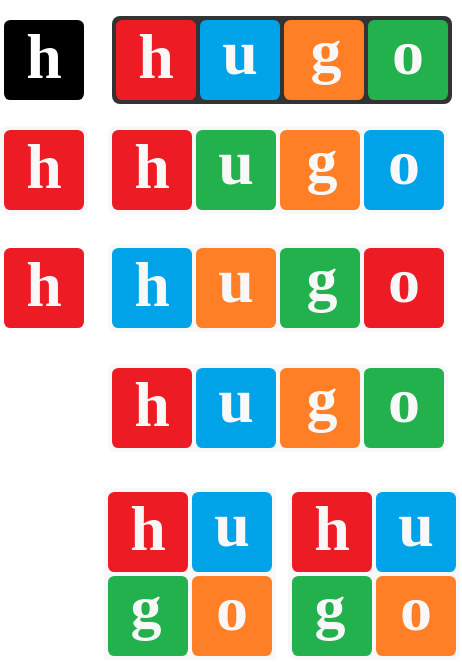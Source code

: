 <mxfile version="20.0.4" type="device" pages="2"><diagram id="N1BwHoXB3Q79B6yvPaB_" name="Page-1"><mxGraphModel dx="1456" dy="875" grid="1" gridSize="2" guides="1" tooltips="1" connect="1" arrows="1" fold="1" page="1" pageScale="1" pageWidth="850" pageHeight="1100" math="0" shadow="0"><root><mxCell id="0"/><mxCell id="1" parent="0"/><mxCell id="4d_CrVasOaHMivRRPr04-2" value="" style="rounded=1;whiteSpace=wrap;html=1;strokeWidth=1;strokeColor=none;arcSize=9;fillColor=#F8F8F8;" vertex="1" parent="1"><mxGeometry x="481" y="674" width="50" height="48" as="geometry"/></mxCell><mxCell id="4d_CrVasOaHMivRRPr04-3" value="" style="rounded=1;whiteSpace=wrap;html=1;strokeWidth=1;strokeColor=none;arcSize=9;fillColor=#F8F8F8;" vertex="1" parent="1"><mxGeometry x="446" y="712" width="50" height="48" as="geometry"/></mxCell><mxCell id="4d_CrVasOaHMivRRPr04-4" value="" style="rounded=1;whiteSpace=wrap;html=1;strokeWidth=1;strokeColor=none;arcSize=9;fillColor=#F8F8F8;" vertex="1" parent="1"><mxGeometry x="482" y="712" width="50" height="48" as="geometry"/></mxCell><mxCell id="4d_CrVasOaHMivRRPr04-5" value="" style="rounded=1;whiteSpace=wrap;html=1;strokeWidth=1;strokeColor=none;arcSize=9;fillColor=#F8F8F8;" vertex="1" parent="1"><mxGeometry x="482" y="674" width="50" height="48" as="geometry"/></mxCell><mxCell id="4d_CrVasOaHMivRRPr04-6" value="" style="rounded=1;whiteSpace=wrap;html=1;strokeWidth=1;strokeColor=none;arcSize=9;fillColor=#F8F8F8;" vertex="1" parent="1"><mxGeometry x="302" y="493" width="44" height="44" as="geometry"/></mxCell><mxCell id="4d_CrVasOaHMivRRPr04-7" value="" style="rounded=1;whiteSpace=wrap;html=1;strokeWidth=1;strokeColor=none;arcSize=9;fillColor=#F8F8F8;" vertex="1" parent="1"><mxGeometry x="356" y="552" width="170" height="44" as="geometry"/></mxCell><mxCell id="4d_CrVasOaHMivRRPr04-8" value="" style="rounded=1;whiteSpace=wrap;html=1;strokeWidth=1;strokeColor=none;arcSize=8;fillColor=#00A2E8;" vertex="1" parent="1"><mxGeometry x="358" y="554" width="40" height="40" as="geometry"/></mxCell><mxCell id="4d_CrVasOaHMivRRPr04-9" value="" style="rounded=1;whiteSpace=wrap;html=1;fillColor=#FF7F27;strokeColor=none;arcSize=8;" vertex="1" parent="1"><mxGeometry x="400" y="554" width="40" height="40" as="geometry"/></mxCell><mxCell id="4d_CrVasOaHMivRRPr04-10" value="&lt;font face=&quot;Segoe Print&quot; size=&quot;1&quot; color=&quot;#f8f8f8&quot;&gt;&lt;b style=&quot;line-height: 100% ; font-size: 32px&quot;&gt;u&lt;/b&gt;&lt;/font&gt;" style="text;html=1;strokeColor=none;fillColor=none;align=center;verticalAlign=middle;whiteSpace=wrap;rounded=0;" vertex="1" parent="1"><mxGeometry x="400" y="544" width="40" height="50" as="geometry"/></mxCell><mxCell id="4d_CrVasOaHMivRRPr04-11" value="&lt;font face=&quot;Segoe Print&quot; size=&quot;1&quot; color=&quot;#f8f8f8&quot;&gt;&lt;b style=&quot;line-height: 100% ; font-size: 32px&quot;&gt;h&lt;/b&gt;&lt;/font&gt;" style="text;html=1;strokeColor=none;align=center;verticalAlign=middle;whiteSpace=wrap;rounded=0;arcSize=25;" vertex="1" parent="1"><mxGeometry x="358" y="552" width="40" height="38" as="geometry"/></mxCell><mxCell id="4d_CrVasOaHMivRRPr04-12" value="" style="rounded=1;whiteSpace=wrap;html=1;strokeWidth=1;fillColor=#333333;strokeColor=none;arcSize=9;" vertex="1" parent="1"><mxGeometry x="358" y="438" width="170" height="44" as="geometry"/></mxCell><mxCell id="4d_CrVasOaHMivRRPr04-13" value="" style="rounded=1;whiteSpace=wrap;html=1;strokeColor=none;arcSize=8;fillColor=#00A2E8;" vertex="1" parent="1"><mxGeometry x="402" y="440" width="40" height="40" as="geometry"/></mxCell><mxCell id="4d_CrVasOaHMivRRPr04-14" value="" style="rounded=1;whiteSpace=wrap;html=1;strokeColor=none;arcSize=8;fillColor=#FF7F27;" vertex="1" parent="1"><mxGeometry x="444" y="440" width="40" height="40" as="geometry"/></mxCell><mxCell id="4d_CrVasOaHMivRRPr04-15" value="" style="rounded=1;whiteSpace=wrap;html=1;strokeColor=none;arcSize=8;fillColor=#22B14C;" vertex="1" parent="1"><mxGeometry x="486" y="440" width="40" height="40" as="geometry"/></mxCell><mxCell id="4d_CrVasOaHMivRRPr04-16" value="" style="rounded=1;whiteSpace=wrap;html=1;strokeWidth=1;strokeColor=none;arcSize=8;fillColor=#ED1C24;" vertex="1" parent="1"><mxGeometry x="360" y="440" width="40" height="40" as="geometry"/></mxCell><mxCell id="4d_CrVasOaHMivRRPr04-17" value="&lt;font face=&quot;Segoe Print&quot; size=&quot;1&quot;&gt;&lt;b style=&quot;line-height: 100% ; font-size: 32px&quot;&gt;o&lt;/b&gt;&lt;/font&gt;" style="text;html=1;strokeColor=none;fillColor=none;align=center;verticalAlign=middle;whiteSpace=wrap;rounded=0;fontColor=#F8F8F8;" vertex="1" parent="1"><mxGeometry x="486" y="430" width="40" height="50" as="geometry"/></mxCell><mxCell id="4d_CrVasOaHMivRRPr04-18" value="&lt;font face=&quot;Segoe Print&quot; size=&quot;1&quot;&gt;&lt;b style=&quot;line-height: 100% ; font-size: 31px&quot;&gt;g&lt;/b&gt;&lt;/font&gt;" style="text;html=1;strokeColor=none;fillColor=none;align=center;verticalAlign=middle;whiteSpace=wrap;rounded=0;fontColor=#F8F8F8;" vertex="1" parent="1"><mxGeometry x="446" y="432" width="38" height="46" as="geometry"/></mxCell><mxCell id="4d_CrVasOaHMivRRPr04-19" value="&lt;font face=&quot;Segoe Print&quot; size=&quot;1&quot;&gt;&lt;b style=&quot;line-height: 100% ; font-size: 32px&quot;&gt;u&lt;/b&gt;&lt;/font&gt;" style="text;html=1;strokeColor=none;fillColor=none;align=center;verticalAlign=middle;whiteSpace=wrap;rounded=0;fontColor=#F8F8F8;" vertex="1" parent="1"><mxGeometry x="402" y="430" width="40" height="50" as="geometry"/></mxCell><mxCell id="4d_CrVasOaHMivRRPr04-20" value="&lt;font face=&quot;Segoe Print&quot; size=&quot;1&quot;&gt;&lt;b style=&quot;line-height: 100% ; font-size: 32px&quot;&gt;h&lt;/b&gt;&lt;/font&gt;" style="text;html=1;strokeColor=none;align=center;verticalAlign=middle;whiteSpace=wrap;rounded=0;fontColor=#F8F8F8;" vertex="1" parent="1"><mxGeometry x="360" y="438" width="40" height="38" as="geometry"/></mxCell><mxCell id="4d_CrVasOaHMivRRPr04-21" value="" style="rounded=1;whiteSpace=wrap;html=1;strokeColor=none;fillColor=#ED1c24;glass=0;arcSize=8;" vertex="1" parent="1"><mxGeometry x="484" y="554" width="40" height="40" as="geometry"/></mxCell><mxCell id="4d_CrVasOaHMivRRPr04-22" value="" style="rounded=1;whiteSpace=wrap;html=1;strokeColor=none;fillColor=#22B14c;arcSize=8;" vertex="1" parent="1"><mxGeometry x="442" y="554" width="40" height="40" as="geometry"/></mxCell><mxCell id="4d_CrVasOaHMivRRPr04-23" value="&lt;font face=&quot;Segoe Print&quot; size=&quot;1&quot; color=&quot;#f8f8f8&quot;&gt;&lt;b style=&quot;line-height: 100% ; font-size: 32px&quot;&gt;o&lt;/b&gt;&lt;/font&gt;" style="text;html=1;strokeColor=none;fillColor=none;align=center;verticalAlign=middle;whiteSpace=wrap;rounded=0;" vertex="1" parent="1"><mxGeometry x="484" y="544" width="40" height="50" as="geometry"/></mxCell><mxCell id="4d_CrVasOaHMivRRPr04-24" value="&lt;font face=&quot;Segoe Print&quot; size=&quot;1&quot; color=&quot;#f8f8f8&quot;&gt;&lt;b style=&quot;line-height: 100% ; font-size: 31px&quot;&gt;g&lt;/b&gt;&lt;/font&gt;" style="text;html=1;strokeColor=none;fillColor=none;align=center;verticalAlign=middle;whiteSpace=wrap;rounded=0;" vertex="1" parent="1"><mxGeometry x="444" y="546" width="38" height="46" as="geometry"/></mxCell><mxCell id="4d_CrVasOaHMivRRPr04-25" value="" style="rounded=1;whiteSpace=wrap;html=1;strokeWidth=1;strokeColor=none;fillColor=#000000;arcSize=8;" vertex="1" parent="1"><mxGeometry x="304" y="440" width="40" height="40" as="geometry"/></mxCell><mxCell id="4d_CrVasOaHMivRRPr04-26" value="&lt;font face=&quot;Segoe Print&quot; color=&quot;#ffffff&quot; size=&quot;1&quot;&gt;&lt;b style=&quot;line-height: 100% ; font-size: 32px&quot;&gt;h&lt;/b&gt;&lt;/font&gt;" style="text;html=1;strokeColor=none;align=center;verticalAlign=middle;whiteSpace=wrap;rounded=0;" vertex="1" parent="1"><mxGeometry x="304" y="438" width="40" height="38" as="geometry"/></mxCell><mxCell id="4d_CrVasOaHMivRRPr04-27" value="" style="rounded=1;whiteSpace=wrap;html=1;strokeWidth=1;strokeColor=none;arcSize=8;fillColor=#ED1C24;" vertex="1" parent="1"><mxGeometry x="304" y="495" width="40" height="40" as="geometry"/></mxCell><mxCell id="4d_CrVasOaHMivRRPr04-28" value="&lt;font face=&quot;Segoe Print&quot; size=&quot;1&quot; color=&quot;#f8f8f8&quot;&gt;&lt;b style=&quot;line-height: 100% ; font-size: 32px&quot;&gt;h&lt;/b&gt;&lt;/font&gt;" style="text;html=1;strokeColor=none;align=center;verticalAlign=middle;whiteSpace=wrap;rounded=0;" vertex="1" parent="1"><mxGeometry x="304" y="493" width="40" height="38" as="geometry"/></mxCell><mxCell id="4d_CrVasOaHMivRRPr04-29" value="" style="rounded=1;whiteSpace=wrap;html=1;strokeWidth=1;strokeColor=none;arcSize=9;fillColor=#F8F8F8;" vertex="1" parent="1"><mxGeometry x="356" y="493" width="170" height="44" as="geometry"/></mxCell><mxCell id="4d_CrVasOaHMivRRPr04-30" value="" style="rounded=1;whiteSpace=wrap;html=1;strokeColor=none;arcSize=8;fillColor=#00A2E8;" vertex="1" parent="1"><mxGeometry x="484" y="495" width="40" height="40" as="geometry"/></mxCell><mxCell id="4d_CrVasOaHMivRRPr04-31" value="" style="rounded=1;whiteSpace=wrap;html=1;strokeColor=none;arcSize=8;fillColor=#FF7F27;" vertex="1" parent="1"><mxGeometry x="442" y="495" width="40" height="40" as="geometry"/></mxCell><mxCell id="4d_CrVasOaHMivRRPr04-32" value="" style="rounded=1;whiteSpace=wrap;html=1;strokeColor=none;arcSize=8;fillColor=#22B14C;" vertex="1" parent="1"><mxGeometry x="400" y="495" width="40" height="40" as="geometry"/></mxCell><mxCell id="4d_CrVasOaHMivRRPr04-33" value="" style="rounded=1;whiteSpace=wrap;html=1;strokeWidth=1;strokeColor=none;arcSize=8;fillColor=#ED1C24;" vertex="1" parent="1"><mxGeometry x="358" y="495" width="40" height="40" as="geometry"/></mxCell><mxCell id="4d_CrVasOaHMivRRPr04-34" value="&lt;font face=&quot;Segoe Print&quot; size=&quot;1&quot; color=&quot;#f8f8f8&quot;&gt;&lt;b style=&quot;line-height: 100% ; font-size: 32px&quot;&gt;o&lt;/b&gt;&lt;/font&gt;" style="text;html=1;strokeColor=none;fillColor=none;align=center;verticalAlign=middle;whiteSpace=wrap;rounded=0;" vertex="1" parent="1"><mxGeometry x="484" y="485" width="40" height="50" as="geometry"/></mxCell><mxCell id="4d_CrVasOaHMivRRPr04-35" value="&lt;font face=&quot;Segoe Print&quot; size=&quot;1&quot; color=&quot;#f8f8f8&quot;&gt;&lt;b style=&quot;line-height: 100% ; font-size: 31px&quot;&gt;g&lt;/b&gt;&lt;/font&gt;" style="text;html=1;strokeColor=none;fillColor=none;align=center;verticalAlign=middle;whiteSpace=wrap;rounded=0;" vertex="1" parent="1"><mxGeometry x="444" y="487" width="38" height="46" as="geometry"/></mxCell><mxCell id="4d_CrVasOaHMivRRPr04-36" value="&lt;font face=&quot;Segoe Print&quot; size=&quot;1&quot; color=&quot;#f8f8f8&quot;&gt;&lt;b style=&quot;line-height: 100% ; font-size: 32px&quot;&gt;u&lt;/b&gt;&lt;/font&gt;" style="text;html=1;strokeColor=none;fillColor=none;align=center;verticalAlign=middle;whiteSpace=wrap;rounded=0;" vertex="1" parent="1"><mxGeometry x="400" y="485" width="40" height="50" as="geometry"/></mxCell><mxCell id="4d_CrVasOaHMivRRPr04-37" value="&lt;font face=&quot;Segoe Print&quot; size=&quot;1&quot; color=&quot;#f8f8f8&quot;&gt;&lt;b style=&quot;line-height: 100% ; font-size: 32px&quot;&gt;h&lt;/b&gt;&lt;/font&gt;" style="text;html=1;strokeColor=none;align=center;verticalAlign=middle;whiteSpace=wrap;rounded=0;" vertex="1" parent="1"><mxGeometry x="358" y="493" width="40" height="38" as="geometry"/></mxCell><mxCell id="4d_CrVasOaHMivRRPr04-38" value="" style="rounded=0;whiteSpace=wrap;html=1;strokeWidth=1;strokeColor=none;arcSize=9;fillColor=#F8F8F8;" vertex="1" parent="1"><mxGeometry x="354" y="674" width="86" height="86" as="geometry"/></mxCell><mxCell id="4d_CrVasOaHMivRRPr04-39" value="" style="rounded=1;whiteSpace=wrap;html=1;strokeColor=none;arcSize=8;fillColor=#FF7F27;" vertex="1" parent="1"><mxGeometry x="398" y="718" width="40" height="40" as="geometry"/></mxCell><mxCell id="4d_CrVasOaHMivRRPr04-40" value="" style="rounded=1;whiteSpace=wrap;html=1;strokeColor=none;arcSize=8;fillColor=#00A2E8;" vertex="1" parent="1"><mxGeometry x="398" y="676" width="40" height="40" as="geometry"/></mxCell><mxCell id="4d_CrVasOaHMivRRPr04-41" value="" style="rounded=1;whiteSpace=wrap;html=1;strokeColor=none;arcSize=8;fillColor=#22B14C;" vertex="1" parent="1"><mxGeometry x="356" y="718" width="40" height="40" as="geometry"/></mxCell><mxCell id="4d_CrVasOaHMivRRPr04-42" value="" style="rounded=1;whiteSpace=wrap;html=1;strokeWidth=1;strokeColor=none;arcSize=8;fillColor=#ED1C24;" vertex="1" parent="1"><mxGeometry x="356" y="676" width="40" height="40" as="geometry"/></mxCell><mxCell id="4d_CrVasOaHMivRRPr04-43" value="&lt;font face=&quot;Segoe Print&quot; size=&quot;1&quot; color=&quot;#f8f8f8&quot;&gt;&lt;b style=&quot;line-height: 100% ; font-size: 32px&quot;&gt;o&lt;/b&gt;&lt;/font&gt;" style="text;html=1;strokeColor=none;fillColor=none;align=center;verticalAlign=middle;whiteSpace=wrap;rounded=0;" vertex="1" parent="1"><mxGeometry x="398" y="708" width="40" height="50" as="geometry"/></mxCell><mxCell id="4d_CrVasOaHMivRRPr04-44" value="&lt;font face=&quot;Segoe Print&quot; size=&quot;1&quot; color=&quot;#f8f8f8&quot;&gt;&lt;b style=&quot;line-height: 100% ; font-size: 31px&quot;&gt;g&lt;/b&gt;&lt;/font&gt;" style="text;html=1;strokeColor=none;fillColor=none;align=center;verticalAlign=middle;whiteSpace=wrap;rounded=0;" vertex="1" parent="1"><mxGeometry x="356" y="710" width="38" height="46" as="geometry"/></mxCell><mxCell id="4d_CrVasOaHMivRRPr04-45" value="&lt;font face=&quot;Segoe Print&quot; size=&quot;1&quot; color=&quot;#f8f8f8&quot;&gt;&lt;b style=&quot;line-height: 100% ; font-size: 32px&quot;&gt;u&lt;/b&gt;&lt;/font&gt;" style="text;html=1;strokeColor=none;fillColor=none;align=center;verticalAlign=middle;whiteSpace=wrap;rounded=0;" vertex="1" parent="1"><mxGeometry x="398" y="666" width="40" height="50" as="geometry"/></mxCell><mxCell id="4d_CrVasOaHMivRRPr04-46" value="&lt;font face=&quot;Segoe Print&quot; size=&quot;1&quot; color=&quot;#f8f8f8&quot;&gt;&lt;b style=&quot;line-height: 100% ; font-size: 32px&quot;&gt;h&lt;/b&gt;&lt;/font&gt;" style="text;html=1;strokeColor=none;align=center;verticalAlign=middle;whiteSpace=wrap;rounded=0;" vertex="1" parent="1"><mxGeometry x="356" y="674" width="40" height="38" as="geometry"/></mxCell><mxCell id="4d_CrVasOaHMivRRPr04-47" value="" style="rounded=1;whiteSpace=wrap;html=1;strokeWidth=1;strokeColor=none;arcSize=9;fillColor=#F8F8F8;" vertex="1" parent="1"><mxGeometry x="356" y="612" width="170" height="44" as="geometry"/></mxCell><mxCell id="4d_CrVasOaHMivRRPr04-48" value="" style="rounded=1;whiteSpace=wrap;html=1;strokeColor=none;arcSize=8;fillColor=#00A2E8;" vertex="1" parent="1"><mxGeometry x="400" y="614" width="40" height="40" as="geometry"/></mxCell><mxCell id="4d_CrVasOaHMivRRPr04-49" value="" style="rounded=1;whiteSpace=wrap;html=1;strokeColor=none;arcSize=8;fillColor=#FF7F27;" vertex="1" parent="1"><mxGeometry x="442" y="614" width="40" height="40" as="geometry"/></mxCell><mxCell id="4d_CrVasOaHMivRRPr04-50" value="" style="rounded=1;whiteSpace=wrap;html=1;strokeColor=none;arcSize=8;fillColor=#22B14C;" vertex="1" parent="1"><mxGeometry x="484" y="614" width="40" height="40" as="geometry"/></mxCell><mxCell id="4d_CrVasOaHMivRRPr04-51" value="" style="rounded=1;whiteSpace=wrap;html=1;strokeWidth=1;strokeColor=none;arcSize=8;fillColor=#ED1C24;" vertex="1" parent="1"><mxGeometry x="358" y="614" width="40" height="40" as="geometry"/></mxCell><mxCell id="4d_CrVasOaHMivRRPr04-52" value="&lt;font face=&quot;Segoe Print&quot; size=&quot;1&quot; color=&quot;#f8f8f8&quot;&gt;&lt;b style=&quot;line-height: 100% ; font-size: 32px&quot;&gt;o&lt;/b&gt;&lt;/font&gt;" style="text;html=1;strokeColor=none;fillColor=none;align=center;verticalAlign=middle;whiteSpace=wrap;rounded=0;" vertex="1" parent="1"><mxGeometry x="484" y="604" width="40" height="50" as="geometry"/></mxCell><mxCell id="4d_CrVasOaHMivRRPr04-53" value="&lt;font face=&quot;Segoe Print&quot; size=&quot;1&quot; color=&quot;#f8f8f8&quot;&gt;&lt;b style=&quot;line-height: 100% ; font-size: 31px&quot;&gt;g&lt;/b&gt;&lt;/font&gt;" style="text;html=1;strokeColor=none;fillColor=none;align=center;verticalAlign=middle;whiteSpace=wrap;rounded=0;" vertex="1" parent="1"><mxGeometry x="444" y="606" width="38" height="46" as="geometry"/></mxCell><mxCell id="4d_CrVasOaHMivRRPr04-54" value="&lt;font face=&quot;Segoe Print&quot; size=&quot;1&quot; color=&quot;#f8f8f8&quot;&gt;&lt;b style=&quot;line-height: 100% ; font-size: 32px&quot;&gt;u&lt;/b&gt;&lt;/font&gt;" style="text;html=1;strokeColor=none;fillColor=none;align=center;verticalAlign=middle;whiteSpace=wrap;rounded=0;" vertex="1" parent="1"><mxGeometry x="400" y="604" width="40" height="50" as="geometry"/></mxCell><mxCell id="4d_CrVasOaHMivRRPr04-55" value="&lt;font face=&quot;Segoe Print&quot; size=&quot;1&quot; color=&quot;#f8f8f8&quot;&gt;&lt;b style=&quot;line-height: 100% ; font-size: 32px&quot;&gt;h&lt;/b&gt;&lt;/font&gt;" style="text;html=1;strokeColor=none;align=center;verticalAlign=middle;whiteSpace=wrap;rounded=0;" vertex="1" parent="1"><mxGeometry x="358" y="612" width="40" height="38" as="geometry"/></mxCell><mxCell id="4d_CrVasOaHMivRRPr04-56" value="" style="rounded=1;whiteSpace=wrap;html=1;strokeWidth=1;strokeColor=none;arcSize=8;fillColor=#ED1C24;" vertex="1" parent="1"><mxGeometry x="304" y="554" width="40" height="40" as="geometry"/></mxCell><mxCell id="4d_CrVasOaHMivRRPr04-57" value="&lt;font face=&quot;Segoe Print&quot; size=&quot;1&quot; color=&quot;#f8f8f8&quot;&gt;&lt;b style=&quot;line-height: 100% ; font-size: 32px&quot;&gt;h&lt;/b&gt;&lt;/font&gt;" style="text;html=1;strokeColor=none;align=center;verticalAlign=middle;whiteSpace=wrap;rounded=0;" vertex="1" parent="1"><mxGeometry x="304" y="552" width="40" height="38" as="geometry"/></mxCell><mxCell id="4d_CrVasOaHMivRRPr04-58" value="" style="rounded=1;whiteSpace=wrap;html=1;strokeWidth=1;strokeColor=none;arcSize=9;fillColor=#F8F8F8;" vertex="1" parent="1"><mxGeometry x="446" y="674" width="50" height="48" as="geometry"/></mxCell><mxCell id="4d_CrVasOaHMivRRPr04-59" value="" style="rounded=1;whiteSpace=wrap;html=1;strokeColor=none;arcSize=8;fillColor=#FF7F27;" vertex="1" parent="1"><mxGeometry x="490" y="718" width="40" height="40" as="geometry"/></mxCell><mxCell id="4d_CrVasOaHMivRRPr04-60" value="" style="rounded=1;whiteSpace=wrap;html=1;strokeColor=none;arcSize=8;fillColor=#00A2E8;" vertex="1" parent="1"><mxGeometry x="490" y="676" width="40" height="40" as="geometry"/></mxCell><mxCell id="4d_CrVasOaHMivRRPr04-61" value="" style="rounded=1;whiteSpace=wrap;html=1;strokeColor=none;arcSize=8;fillColor=#22B14C;" vertex="1" parent="1"><mxGeometry x="448" y="718" width="40" height="40" as="geometry"/></mxCell><mxCell id="4d_CrVasOaHMivRRPr04-62" value="" style="rounded=1;whiteSpace=wrap;html=1;strokeWidth=1;strokeColor=none;arcSize=8;fillColor=#ED1C24;" vertex="1" parent="1"><mxGeometry x="448" y="676" width="40" height="40" as="geometry"/></mxCell><mxCell id="4d_CrVasOaHMivRRPr04-63" value="&lt;font face=&quot;Segoe Print&quot; size=&quot;1&quot; color=&quot;#f8f8f8&quot;&gt;&lt;b style=&quot;line-height: 100% ; font-size: 32px&quot;&gt;o&lt;/b&gt;&lt;/font&gt;" style="text;html=1;strokeColor=none;fillColor=none;align=center;verticalAlign=middle;whiteSpace=wrap;rounded=0;" vertex="1" parent="1"><mxGeometry x="490" y="708" width="40" height="50" as="geometry"/></mxCell><mxCell id="4d_CrVasOaHMivRRPr04-64" value="&lt;font face=&quot;Segoe Print&quot; size=&quot;1&quot; color=&quot;#f8f8f8&quot;&gt;&lt;b style=&quot;line-height: 100% ; font-size: 31px&quot;&gt;g&lt;/b&gt;&lt;/font&gt;" style="text;html=1;strokeColor=none;fillColor=none;align=center;verticalAlign=middle;whiteSpace=wrap;rounded=0;" vertex="1" parent="1"><mxGeometry x="448" y="710" width="38" height="46" as="geometry"/></mxCell><mxCell id="4d_CrVasOaHMivRRPr04-65" value="&lt;font face=&quot;Segoe Print&quot; size=&quot;1&quot; color=&quot;#f8f8f8&quot;&gt;&lt;b style=&quot;line-height: 100% ; font-size: 32px&quot;&gt;u&lt;/b&gt;&lt;/font&gt;" style="text;html=1;strokeColor=none;fillColor=none;align=center;verticalAlign=middle;whiteSpace=wrap;rounded=0;" vertex="1" parent="1"><mxGeometry x="490" y="666" width="40" height="50" as="geometry"/></mxCell><mxCell id="4d_CrVasOaHMivRRPr04-66" value="&lt;font face=&quot;Segoe Print&quot; size=&quot;1&quot; color=&quot;#f8f8f8&quot;&gt;&lt;b style=&quot;line-height: 100% ; font-size: 32px&quot;&gt;h&lt;/b&gt;&lt;/font&gt;" style="text;html=1;strokeColor=none;align=center;verticalAlign=middle;whiteSpace=wrap;rounded=0;" vertex="1" parent="1"><mxGeometry x="448" y="674" width="40" height="38" as="geometry"/></mxCell></root></mxGraphModel></diagram><diagram id="Jwg9pM5GEi3lDXCQK_6e" name="Page-2"><mxGraphModel dx="1282" dy="1091" grid="1" gridSize="10" guides="1" tooltips="1" connect="1" arrows="1" fold="1" page="1" pageScale="1" pageWidth="850" pageHeight="1100" math="0" shadow="0"><root><mxCell id="mGqDHk-zix2dryubAe6U-0"/><mxCell id="mGqDHk-zix2dryubAe6U-1" parent="mGqDHk-zix2dryubAe6U-0"/><mxCell id="mGqDHk-zix2dryubAe6U-7" value="" style="rounded=0;whiteSpace=wrap;html=1;" vertex="1" parent="mGqDHk-zix2dryubAe6U-1"><mxGeometry x="200" y="480" width="480" height="320" as="geometry"/></mxCell><mxCell id="mGqDHk-zix2dryubAe6U-2" value="" style="rounded=0;whiteSpace=wrap;html=1;" vertex="1" parent="mGqDHk-zix2dryubAe6U-1"><mxGeometry x="200" y="200" width="480" height="240" as="geometry"/></mxCell><mxCell id="mGqDHk-zix2dryubAe6U-4" value="" style="rounded=1;whiteSpace=wrap;html=1;fillColor=#dae8fc;strokeColor=#6c8ebf;arcSize=10;" vertex="1" parent="mGqDHk-zix2dryubAe6U-1"><mxGeometry x="200" y="200" width="120" height="120" as="geometry"/></mxCell><mxCell id="mGqDHk-zix2dryubAe6U-5" value="" style="rounded=1;whiteSpace=wrap;html=1;fillColor=#d5e8d4;strokeColor=#82b366;arcSize=8;" vertex="1" parent="mGqDHk-zix2dryubAe6U-1"><mxGeometry x="200" y="480" width="160" height="160" as="geometry"/></mxCell><mxCell id="mGqDHk-zix2dryubAe6U-6" value="" style="rounded=1;whiteSpace=wrap;html=1;fillColor=#f8cecc;strokeColor=#b85450;arcSize=6;" vertex="1" parent="mGqDHk-zix2dryubAe6U-1"><mxGeometry x="440" y="200" width="240" height="240" as="geometry"/></mxCell><mxCell id="mGqDHk-zix2dryubAe6U-8" value="" style="rounded=1;whiteSpace=wrap;html=1;fillColor=#d5e8d4;strokeColor=#82b366;arcSize=8;" vertex="1" parent="mGqDHk-zix2dryubAe6U-1"><mxGeometry x="200" y="640" width="160" height="160" as="geometry"/></mxCell><mxCell id="mGqDHk-zix2dryubAe6U-9" value="" style="rounded=1;whiteSpace=wrap;html=1;fillColor=#dae8fc;strokeColor=#6c8ebf;arcSize=10;" vertex="1" parent="mGqDHk-zix2dryubAe6U-1"><mxGeometry x="200" y="320" width="120" height="120" as="geometry"/></mxCell><mxCell id="mGqDHk-zix2dryubAe6U-10" value="" style="rounded=1;whiteSpace=wrap;html=1;fillColor=#dae8fc;strokeColor=#6c8ebf;arcSize=10;" vertex="1" parent="mGqDHk-zix2dryubAe6U-1"><mxGeometry x="320" y="200" width="120" height="120" as="geometry"/></mxCell><mxCell id="mGqDHk-zix2dryubAe6U-11" value="" style="rounded=1;whiteSpace=wrap;html=1;fillColor=#dae8fc;strokeColor=#6c8ebf;imageHeight=24;arcSize=10;" vertex="1" parent="mGqDHk-zix2dryubAe6U-1"><mxGeometry x="320" y="320" width="120" height="120" as="geometry"/></mxCell><mxCell id="mGqDHk-zix2dryubAe6U-12" value="" style="whiteSpace=wrap;html=1;aspect=fixed;fillColor=#fff2cc;strokeColor=#d6b656;rounded=1;arcSize=4;" vertex="1" parent="mGqDHk-zix2dryubAe6U-1"><mxGeometry x="360" y="480" width="320" height="320" as="geometry"/></mxCell></root></mxGraphModel></diagram></mxfile>